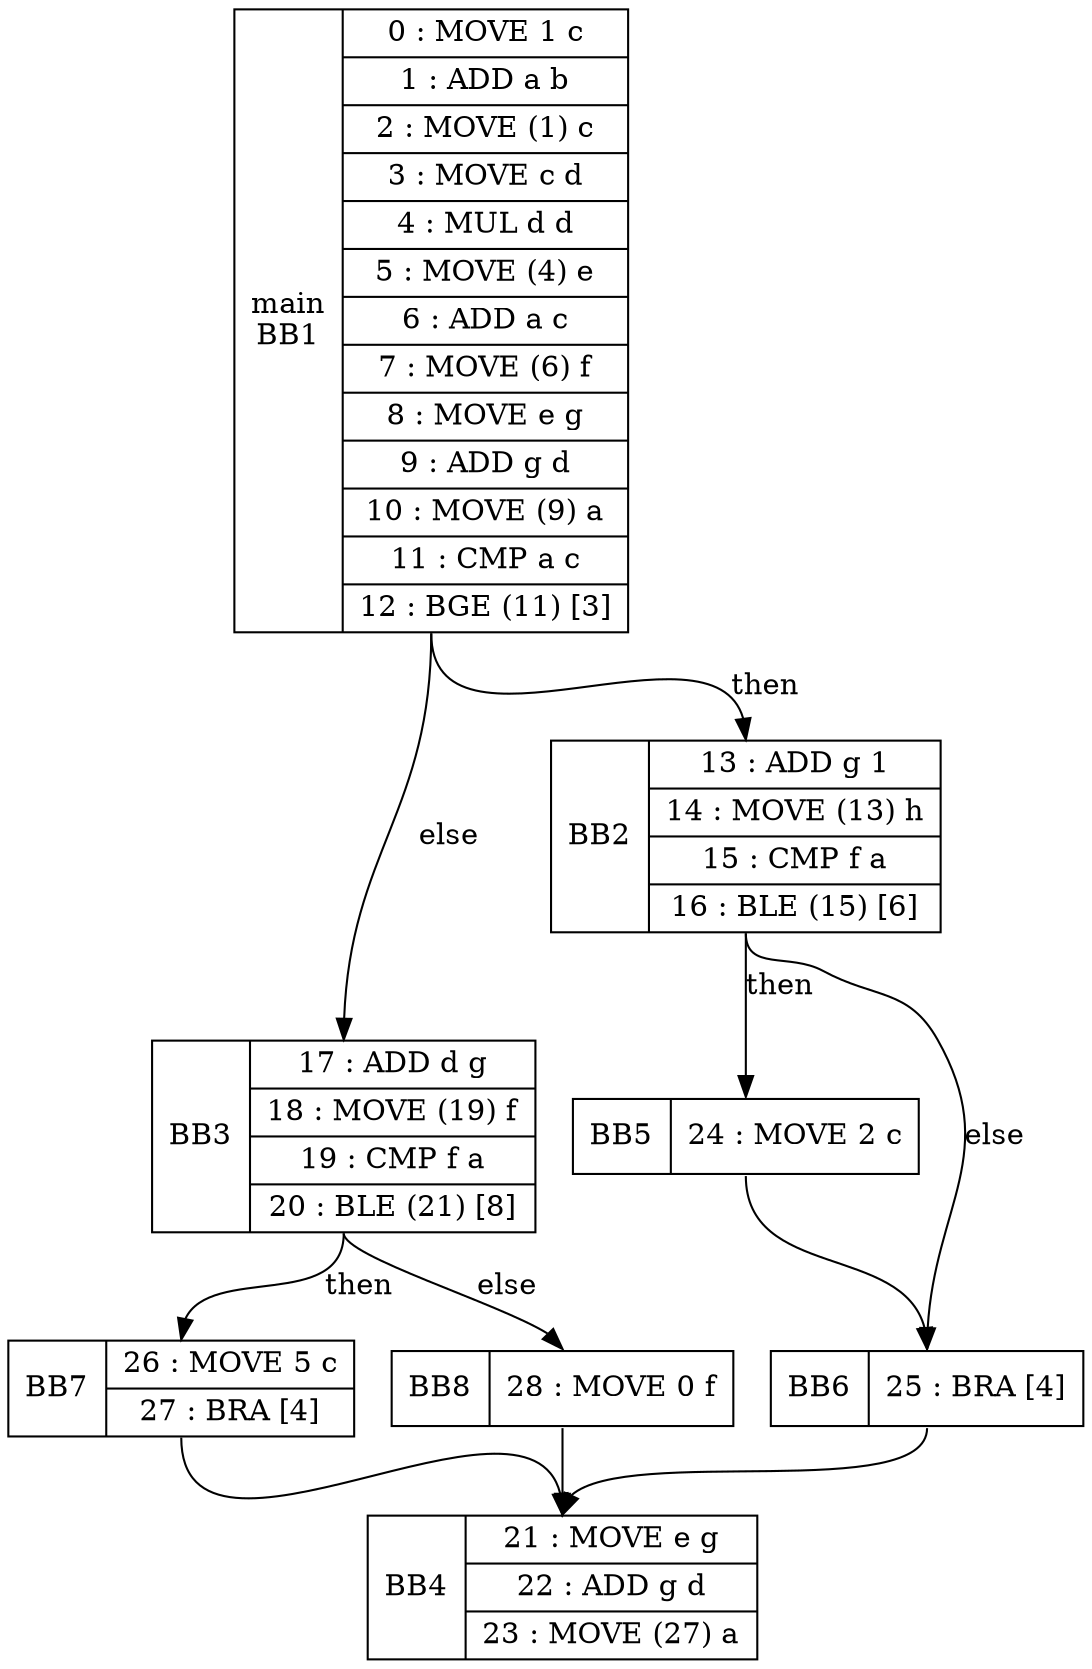 digraph G { 
BB1[shape=record, label="<b>main\nBB1|{0 : MOVE 1 c |1 : ADD a b |2 : MOVE (1) c |3 : MOVE c d |4 : MUL d d |5 : MOVE (4) e |6 : ADD a c |7 : MOVE (6) f |8 : MOVE e g |9 : ADD g d |10 : MOVE (9) a |11 : CMP a c |12 : BGE (11) [3] }"];
BB1:s -> BB3:n [label="else"];
BB1:s -> BB2:n [label="then"];
BB2[shape=record, label="<b>BB2|{13 : ADD g 1 |14 : MOVE (13) h |15 : CMP f a |16 : BLE (15) [6] }"];
BB2:s -> BB5:n [label="then"];
BB2:s -> BB6:n [label="else"];
BB3[shape=record, label="<b>BB3|{17 : ADD d g |18 : MOVE (19) f |19 : CMP f a |20 : BLE (21) [8] }"];
BB3:s -> BB7:n [label="then"];
BB3:s -> BB8:n [label="else"];
BB4[shape=record, label="<b>BB4|{21 : MOVE e g |22 : ADD g d |23 : MOVE (27) a }"];
BB5[shape=record, label="<b>BB5|{24 : MOVE 2 c }"];
BB5:s -> BB6:n [label=""];
BB6[shape=record, label="<b>BB6|{25 : BRA [4] }"];
BB6:s -> BB4:n [label=""];
BB7[shape=record, label="<b>BB7|{26 : MOVE 5 c |27 : BRA [4] }"];
BB7:s -> BB4:n [label=""];
BB8[shape=record, label="<b>BB8|{28 : MOVE 0 f }"];
BB8:s -> BB4:n [label=""];
}
